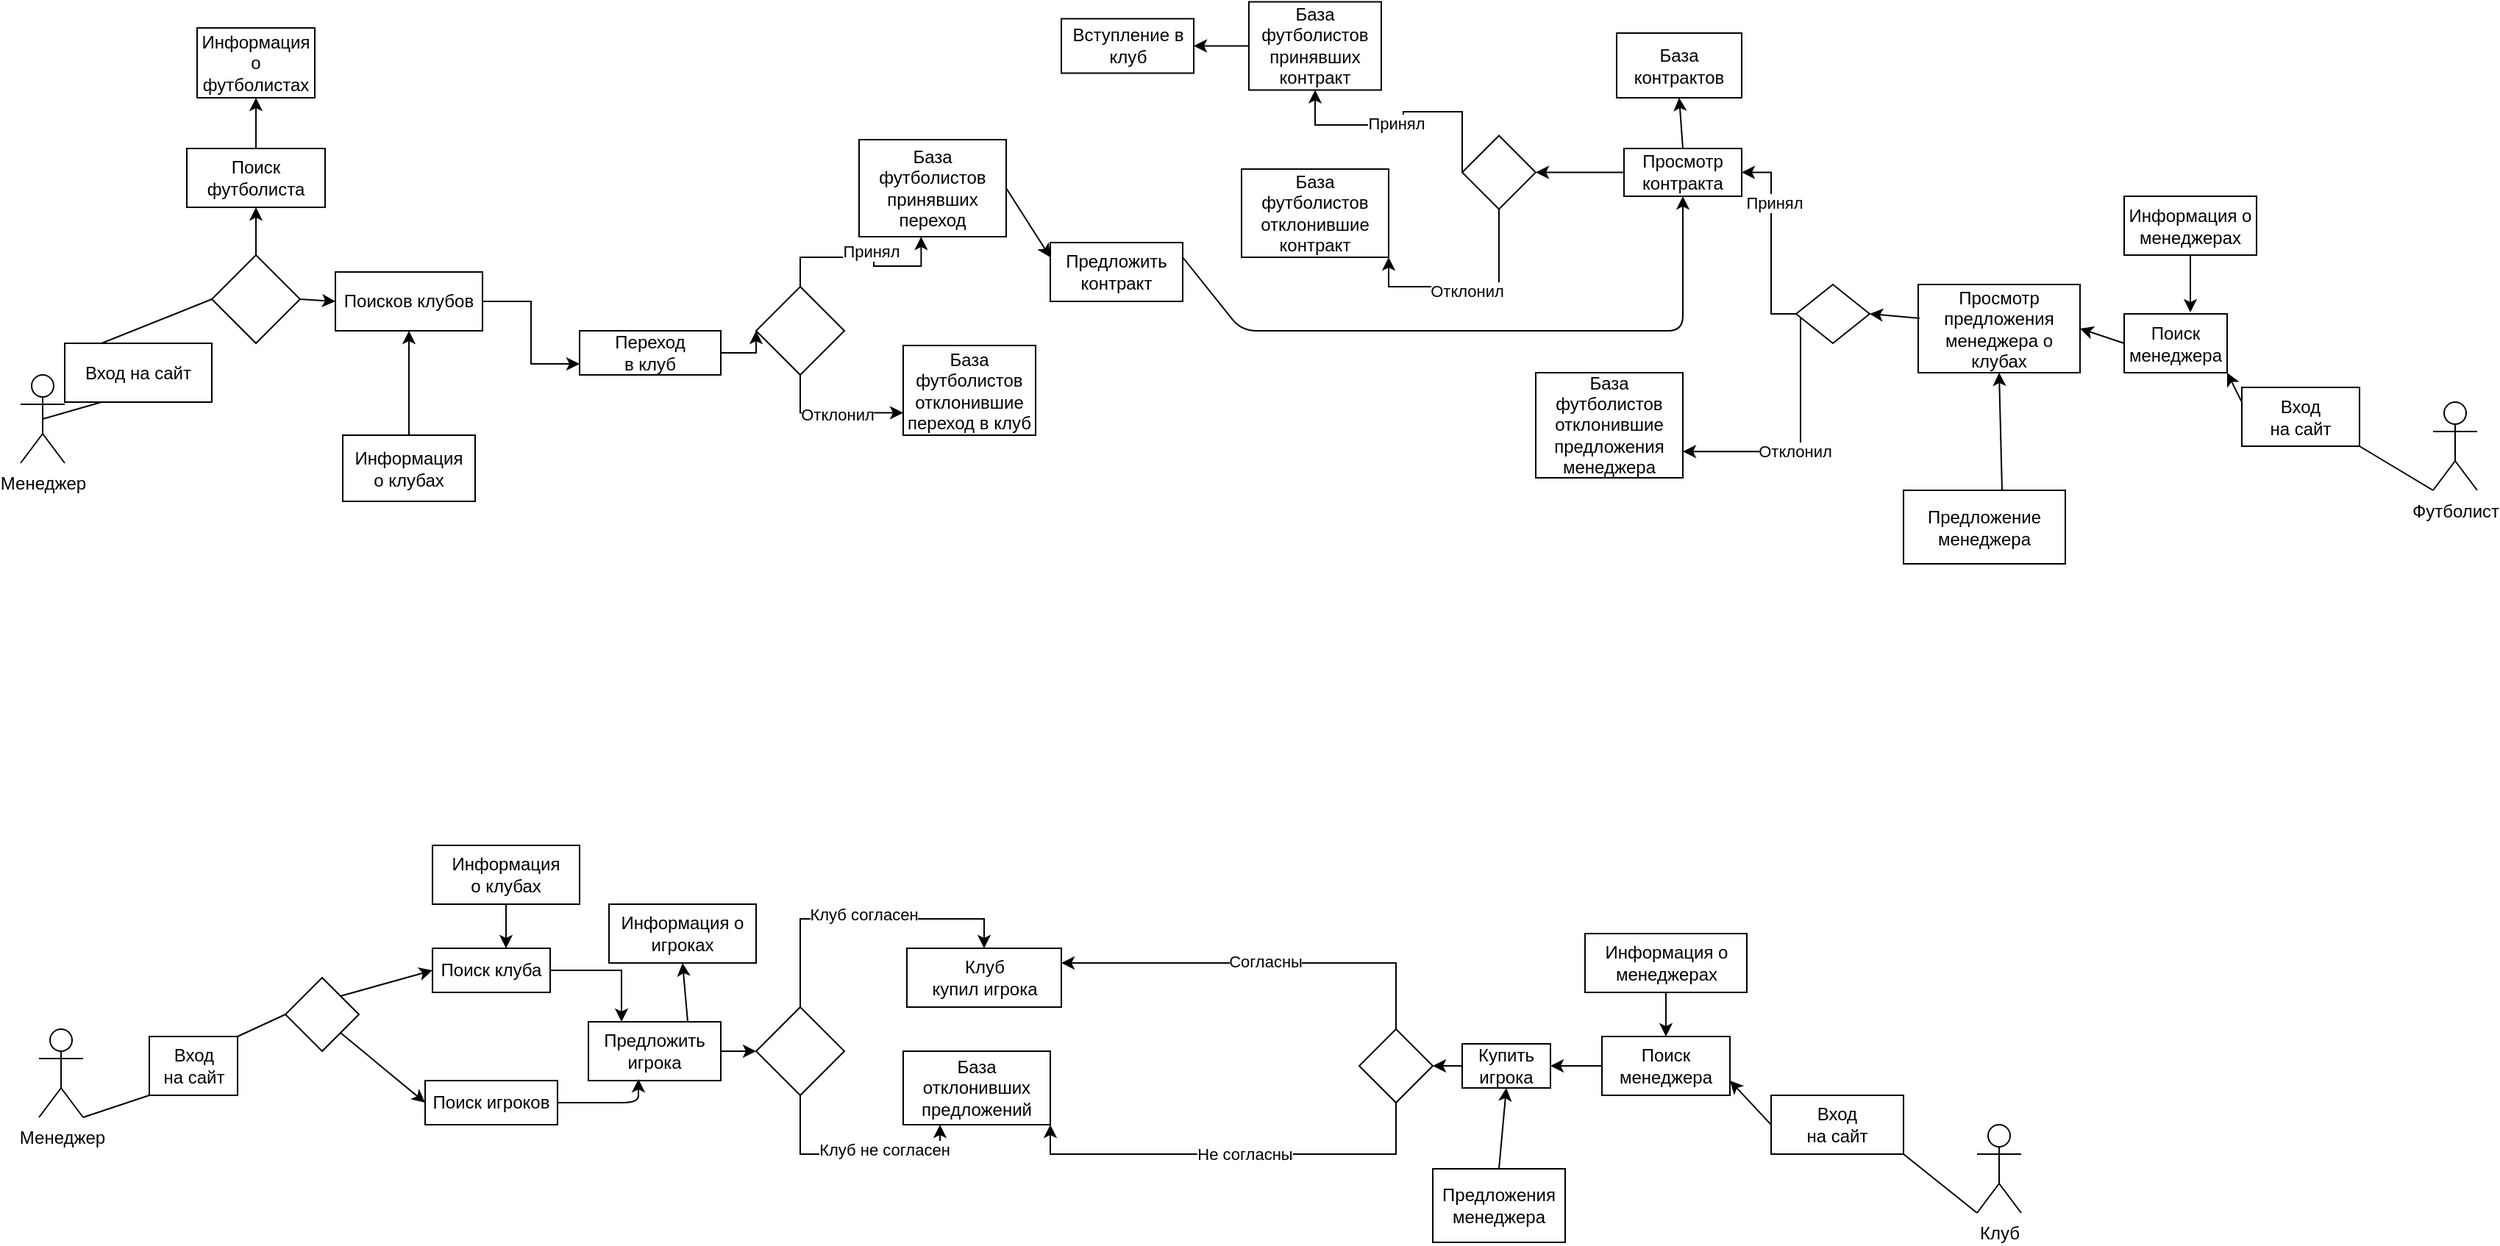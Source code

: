 <mxfile version="15.8.5" type="device" pages="2"><diagram id="Kd6FpQSvc8k47OfT94zk" name="Page-1"><mxGraphModel dx="1422" dy="705" grid="1" gridSize="10" guides="1" tooltips="1" connect="1" arrows="1" fold="1" page="1" pageScale="1" pageWidth="827" pageHeight="1169" math="0" shadow="0"><root><mxCell id="0"/><mxCell id="1" parent="0"/><mxCell id="1BQYp6ZSSE5NvDLDaz_q-97" value="Менеджер&lt;br&gt;" style="shape=umlActor;verticalLabelPosition=bottom;verticalAlign=top;html=1;outlineConnect=0;" parent="1" vertex="1"><mxGeometry x="60" y="270" width="30" height="60" as="geometry"/></mxCell><mxCell id="1BQYp6ZSSE5NvDLDaz_q-98" value="Вход на сайт" style="rounded=0;whiteSpace=wrap;html=1;" parent="1" vertex="1"><mxGeometry x="90" y="248.5" width="100" height="40" as="geometry"/></mxCell><mxCell id="1BQYp6ZSSE5NvDLDaz_q-99" value="Поиск&lt;br&gt;футболиста" style="rounded=0;whiteSpace=wrap;html=1;" parent="1" vertex="1"><mxGeometry x="173" y="116" width="94" height="40" as="geometry"/></mxCell><mxCell id="1BQYp6ZSSE5NvDLDaz_q-100" value="" style="endArrow=none;html=1;exitX=0.5;exitY=0.5;exitDx=0;exitDy=0;exitPerimeter=0;entryX=0.25;entryY=1;entryDx=0;entryDy=0;" parent="1" source="1BQYp6ZSSE5NvDLDaz_q-97" target="1BQYp6ZSSE5NvDLDaz_q-98" edge="1"><mxGeometry width="50" height="50" relative="1" as="geometry"><mxPoint x="130" y="360" as="sourcePoint"/><mxPoint x="180" y="310" as="targetPoint"/></mxGeometry></mxCell><mxCell id="1BQYp6ZSSE5NvDLDaz_q-101" value="Информация&lt;br&gt;о футболистах" style="rounded=0;whiteSpace=wrap;html=1;" parent="1" vertex="1"><mxGeometry x="180" y="34" width="80" height="47.5" as="geometry"/></mxCell><mxCell id="1BQYp6ZSSE5NvDLDaz_q-103" style="edgeStyle=orthogonalEdgeStyle;rounded=0;orthogonalLoop=1;jettySize=auto;html=1;exitX=1;exitY=0.5;exitDx=0;exitDy=0;entryX=0;entryY=0.5;entryDx=0;entryDy=0;" parent="1" source="1BQYp6ZSSE5NvDLDaz_q-104" target="1BQYp6ZSSE5NvDLDaz_q-145" edge="1"><mxGeometry relative="1" as="geometry"/></mxCell><mxCell id="1BQYp6ZSSE5NvDLDaz_q-104" value="Переход&lt;br&gt;в клуб" style="rounded=0;whiteSpace=wrap;html=1;" parent="1" vertex="1"><mxGeometry x="440" y="240" width="96" height="30" as="geometry"/></mxCell><mxCell id="1BQYp6ZSSE5NvDLDaz_q-105" style="edgeStyle=orthogonalEdgeStyle;rounded=0;orthogonalLoop=1;jettySize=auto;html=1;entryX=0.5;entryY=1;entryDx=0;entryDy=0;" parent="1" source="1BQYp6ZSSE5NvDLDaz_q-106" target="1BQYp6ZSSE5NvDLDaz_q-138" edge="1"><mxGeometry relative="1" as="geometry"/></mxCell><mxCell id="1BQYp6ZSSE5NvDLDaz_q-106" value="Информация&lt;br&gt;о клубах" style="rounded=0;whiteSpace=wrap;html=1;" parent="1" vertex="1"><mxGeometry x="279" y="311" width="90" height="45" as="geometry"/></mxCell><mxCell id="1BQYp6ZSSE5NvDLDaz_q-107" value="Футболист&lt;br&gt;" style="shape=umlActor;verticalLabelPosition=bottom;verticalAlign=top;html=1;outlineConnect=0;" parent="1" vertex="1"><mxGeometry x="1700" y="288.5" width="30" height="60" as="geometry"/></mxCell><mxCell id="1BQYp6ZSSE5NvDLDaz_q-108" value="Вход&lt;br&gt;на сайт" style="rounded=0;whiteSpace=wrap;html=1;" parent="1" vertex="1"><mxGeometry x="1570" y="278.5" width="80" height="40" as="geometry"/></mxCell><mxCell id="1BQYp6ZSSE5NvDLDaz_q-109" value="Поиск&lt;br&gt;менеджера&lt;br&gt;" style="rounded=0;whiteSpace=wrap;html=1;" parent="1" vertex="1"><mxGeometry x="1490" y="228.5" width="70" height="40" as="geometry"/></mxCell><mxCell id="1BQYp6ZSSE5NvDLDaz_q-110" value="" style="endArrow=none;html=1;entryX=0;entryY=1;entryDx=0;entryDy=0;entryPerimeter=0;exitX=1;exitY=1;exitDx=0;exitDy=0;" parent="1" source="1BQYp6ZSSE5NvDLDaz_q-108" target="1BQYp6ZSSE5NvDLDaz_q-107" edge="1"><mxGeometry width="50" height="50" relative="1" as="geometry"><mxPoint x="1640" y="378.5" as="sourcePoint"/><mxPoint x="1690" y="328.5" as="targetPoint"/></mxGeometry></mxCell><mxCell id="1BQYp6ZSSE5NvDLDaz_q-111" value="Информация о менеджерах&lt;br&gt;" style="rounded=0;whiteSpace=wrap;html=1;" parent="1" vertex="1"><mxGeometry x="1490" y="148.5" width="90" height="40" as="geometry"/></mxCell><mxCell id="1BQYp6ZSSE5NvDLDaz_q-112" value="" style="endArrow=classic;html=1;exitX=0.5;exitY=1;exitDx=0;exitDy=0;entryX=0.643;entryY=-0.025;entryDx=0;entryDy=0;entryPerimeter=0;" parent="1" source="1BQYp6ZSSE5NvDLDaz_q-111" target="1BQYp6ZSSE5NvDLDaz_q-109" edge="1"><mxGeometry width="50" height="50" relative="1" as="geometry"><mxPoint x="1580" y="238.5" as="sourcePoint"/><mxPoint x="1630" y="188.5" as="targetPoint"/></mxGeometry></mxCell><mxCell id="1BQYp6ZSSE5NvDLDaz_q-113" value="Просмотр&lt;br&gt;предложения менеджера о клубах&lt;br&gt;" style="rounded=0;whiteSpace=wrap;html=1;" parent="1" vertex="1"><mxGeometry x="1350" y="208.5" width="110" height="60" as="geometry"/></mxCell><mxCell id="1BQYp6ZSSE5NvDLDaz_q-114" value="" style="endArrow=classic;html=1;entryX=1;entryY=1;entryDx=0;entryDy=0;exitX=0;exitY=0.25;exitDx=0;exitDy=0;" parent="1" source="1BQYp6ZSSE5NvDLDaz_q-108" target="1BQYp6ZSSE5NvDLDaz_q-109" edge="1"><mxGeometry width="50" height="50" relative="1" as="geometry"><mxPoint x="1520" y="338.5" as="sourcePoint"/><mxPoint x="1570" y="288.5" as="targetPoint"/></mxGeometry></mxCell><mxCell id="1BQYp6ZSSE5NvDLDaz_q-115" value="" style="endArrow=classic;html=1;entryX=1;entryY=0.5;entryDx=0;entryDy=0;exitX=0;exitY=0.5;exitDx=0;exitDy=0;" parent="1" source="1BQYp6ZSSE5NvDLDaz_q-109" target="1BQYp6ZSSE5NvDLDaz_q-113" edge="1"><mxGeometry width="50" height="50" relative="1" as="geometry"><mxPoint x="1410" y="348.5" as="sourcePoint"/><mxPoint x="1460" y="298.5" as="targetPoint"/></mxGeometry></mxCell><mxCell id="1BQYp6ZSSE5NvDLDaz_q-117" value="" style="endArrow=classic;html=1;entryX=1;entryY=0.5;entryDx=0;entryDy=0;exitX=0.009;exitY=0.383;exitDx=0;exitDy=0;exitPerimeter=0;" parent="1" source="1BQYp6ZSSE5NvDLDaz_q-113" target="1BQYp6ZSSE5NvDLDaz_q-126" edge="1"><mxGeometry width="50" height="50" relative="1" as="geometry"><mxPoint x="1330" y="338.5" as="sourcePoint"/><mxPoint x="1320" y="228.5" as="targetPoint"/></mxGeometry></mxCell><mxCell id="1BQYp6ZSSE5NvDLDaz_q-118" style="edgeStyle=orthogonalEdgeStyle;rounded=0;orthogonalLoop=1;jettySize=auto;html=1;entryX=1;entryY=0.5;entryDx=0;entryDy=0;" parent="1" source="1BQYp6ZSSE5NvDLDaz_q-119" target="1BQYp6ZSSE5NvDLDaz_q-131" edge="1"><mxGeometry relative="1" as="geometry"/></mxCell><mxCell id="1BQYp6ZSSE5NvDLDaz_q-119" value="Просмотр&lt;br&gt;контракта" style="rounded=0;whiteSpace=wrap;html=1;" parent="1" vertex="1"><mxGeometry x="1150" y="116" width="80" height="32.5" as="geometry"/></mxCell><mxCell id="1BQYp6ZSSE5NvDLDaz_q-121" value="База футболистов отклонившие&lt;br&gt;предложения&lt;br&gt;менеджера" style="rounded=0;whiteSpace=wrap;html=1;" parent="1" vertex="1"><mxGeometry x="1090" y="268.5" width="100" height="71.5" as="geometry"/></mxCell><mxCell id="1BQYp6ZSSE5NvDLDaz_q-122" style="edgeStyle=orthogonalEdgeStyle;rounded=0;orthogonalLoop=1;jettySize=auto;html=1;entryX=1;entryY=0.5;entryDx=0;entryDy=0;" parent="1" source="1BQYp6ZSSE5NvDLDaz_q-126" target="1BQYp6ZSSE5NvDLDaz_q-119" edge="1"><mxGeometry relative="1" as="geometry"><mxPoint x="1280" y="158.5" as="targetPoint"/><Array as="points"><mxPoint x="1250" y="228.5"/><mxPoint x="1250" y="132.5"/></Array></mxGeometry></mxCell><mxCell id="1BQYp6ZSSE5NvDLDaz_q-123" value="Принял" style="edgeLabel;html=1;align=center;verticalAlign=middle;resizable=0;points=[];" parent="1BQYp6ZSSE5NvDLDaz_q-122" vertex="1" connectable="0"><mxGeometry x="0.396" y="-2" relative="1" as="geometry"><mxPoint as="offset"/></mxGeometry></mxCell><mxCell id="1BQYp6ZSSE5NvDLDaz_q-124" style="edgeStyle=orthogonalEdgeStyle;rounded=0;orthogonalLoop=1;jettySize=auto;html=1;entryX=1;entryY=0.75;entryDx=0;entryDy=0;exitX=0;exitY=0.5;exitDx=0;exitDy=0;" parent="1" source="1BQYp6ZSSE5NvDLDaz_q-126" target="1BQYp6ZSSE5NvDLDaz_q-121" edge="1"><mxGeometry relative="1" as="geometry"><Array as="points"><mxPoint x="1270" y="229"/><mxPoint x="1270" y="322"/></Array></mxGeometry></mxCell><mxCell id="1BQYp6ZSSE5NvDLDaz_q-125" value="Отклонил" style="edgeLabel;html=1;align=center;verticalAlign=middle;resizable=0;points=[];" parent="1BQYp6ZSSE5NvDLDaz_q-124" vertex="1" connectable="0"><mxGeometry x="0.139" relative="1" as="geometry"><mxPoint as="offset"/></mxGeometry></mxCell><mxCell id="1BQYp6ZSSE5NvDLDaz_q-126" value="" style="rhombus;whiteSpace=wrap;html=1;" parent="1" vertex="1"><mxGeometry x="1267" y="208.5" width="50" height="40" as="geometry"/></mxCell><mxCell id="1BQYp6ZSSE5NvDLDaz_q-127" style="edgeStyle=orthogonalEdgeStyle;rounded=0;orthogonalLoop=1;jettySize=auto;html=1;entryX=0.5;entryY=1;entryDx=0;entryDy=0;" parent="1" source="1BQYp6ZSSE5NvDLDaz_q-131" target="MPjLE14uqrJh6kyC45T2-15" edge="1"><mxGeometry relative="1" as="geometry"><Array as="points"><mxPoint x="1040" y="91"/><mxPoint x="1000" y="91"/><mxPoint x="1000" y="100"/><mxPoint x="940" y="100"/></Array><mxPoint x="1010" y="130" as="targetPoint"/></mxGeometry></mxCell><mxCell id="1BQYp6ZSSE5NvDLDaz_q-128" value="Принял" style="edgeLabel;html=1;align=center;verticalAlign=middle;resizable=0;points=[];" parent="1BQYp6ZSSE5NvDLDaz_q-127" vertex="1" connectable="0"><mxGeometry x="0.103" y="-1" relative="1" as="geometry"><mxPoint as="offset"/></mxGeometry></mxCell><mxCell id="1BQYp6ZSSE5NvDLDaz_q-129" style="edgeStyle=orthogonalEdgeStyle;rounded=0;orthogonalLoop=1;jettySize=auto;html=1;exitX=0.5;exitY=1;exitDx=0;exitDy=0;entryX=1;entryY=1;entryDx=0;entryDy=0;" parent="1" source="1BQYp6ZSSE5NvDLDaz_q-131" target="1BQYp6ZSSE5NvDLDaz_q-134" edge="1"><mxGeometry relative="1" as="geometry"/></mxCell><mxCell id="1BQYp6ZSSE5NvDLDaz_q-130" value="Отклонил" style="edgeLabel;html=1;align=center;verticalAlign=middle;resizable=0;points=[];" parent="1BQYp6ZSSE5NvDLDaz_q-129" vertex="1" connectable="0"><mxGeometry x="0.015" y="3" relative="1" as="geometry"><mxPoint as="offset"/></mxGeometry></mxCell><mxCell id="1BQYp6ZSSE5NvDLDaz_q-131" value="" style="rhombus;whiteSpace=wrap;html=1;" parent="1" vertex="1"><mxGeometry x="1040" y="107.25" width="50" height="50" as="geometry"/></mxCell><mxCell id="1BQYp6ZSSE5NvDLDaz_q-132" value="Вступление в клуб" style="rounded=0;whiteSpace=wrap;html=1;" parent="1" vertex="1"><mxGeometry x="767.5" y="27.75" width="90" height="37" as="geometry"/></mxCell><mxCell id="1BQYp6ZSSE5NvDLDaz_q-134" value="База футболистов отклонившие&lt;br&gt;контракт" style="rounded=0;whiteSpace=wrap;html=1;" parent="1" vertex="1"><mxGeometry x="890" y="130" width="100" height="60" as="geometry"/></mxCell><mxCell id="1BQYp6ZSSE5NvDLDaz_q-135" value="Предложение менеджера" style="rounded=0;whiteSpace=wrap;html=1;" parent="1" vertex="1"><mxGeometry x="1340" y="348.5" width="110" height="50" as="geometry"/></mxCell><mxCell id="1BQYp6ZSSE5NvDLDaz_q-136" value="" style="endArrow=classic;html=1;entryX=0.5;entryY=1;entryDx=0;entryDy=0;exitX=0.609;exitY=-0.002;exitDx=0;exitDy=0;exitPerimeter=0;" parent="1" source="1BQYp6ZSSE5NvDLDaz_q-135" target="1BQYp6ZSSE5NvDLDaz_q-113" edge="1"><mxGeometry width="50" height="50" relative="1" as="geometry"><mxPoint x="1250" y="518.5" as="sourcePoint"/><mxPoint x="1300" y="468.5" as="targetPoint"/></mxGeometry></mxCell><mxCell id="1BQYp6ZSSE5NvDLDaz_q-137" style="edgeStyle=orthogonalEdgeStyle;rounded=0;orthogonalLoop=1;jettySize=auto;html=1;exitX=1;exitY=0.5;exitDx=0;exitDy=0;entryX=0;entryY=0.75;entryDx=0;entryDy=0;" parent="1" source="1BQYp6ZSSE5NvDLDaz_q-138" target="1BQYp6ZSSE5NvDLDaz_q-104" edge="1"><mxGeometry relative="1" as="geometry"/></mxCell><mxCell id="1BQYp6ZSSE5NvDLDaz_q-138" value="Поисков клубов" style="rounded=0;whiteSpace=wrap;html=1;" parent="1" vertex="1"><mxGeometry x="274" y="200" width="100" height="40" as="geometry"/></mxCell><mxCell id="1BQYp6ZSSE5NvDLDaz_q-141" style="edgeStyle=orthogonalEdgeStyle;rounded=0;orthogonalLoop=1;jettySize=auto;html=1;exitX=0.5;exitY=1;exitDx=0;exitDy=0;entryX=0;entryY=0.75;entryDx=0;entryDy=0;" parent="1" source="1BQYp6ZSSE5NvDLDaz_q-145" target="1BQYp6ZSSE5NvDLDaz_q-148" edge="1"><mxGeometry relative="1" as="geometry"/></mxCell><mxCell id="1BQYp6ZSSE5NvDLDaz_q-142" value="Отклонил" style="edgeLabel;html=1;align=center;verticalAlign=middle;resizable=0;points=[];" parent="1BQYp6ZSSE5NvDLDaz_q-141" vertex="1" connectable="0"><mxGeometry x="0.065" y="-1" relative="1" as="geometry"><mxPoint as="offset"/></mxGeometry></mxCell><mxCell id="1BQYp6ZSSE5NvDLDaz_q-143" style="edgeStyle=orthogonalEdgeStyle;rounded=0;orthogonalLoop=1;jettySize=auto;html=1;exitX=0.5;exitY=0;exitDx=0;exitDy=0;entryX=0.422;entryY=1;entryDx=0;entryDy=0;entryPerimeter=0;" parent="1" source="1BQYp6ZSSE5NvDLDaz_q-145" target="MPjLE14uqrJh6kyC45T2-13" edge="1"><mxGeometry relative="1" as="geometry"><mxPoint x="660" y="179" as="targetPoint"/></mxGeometry></mxCell><mxCell id="1BQYp6ZSSE5NvDLDaz_q-144" value="Принял" style="edgeLabel;html=1;align=center;verticalAlign=middle;resizable=0;points=[];" parent="1BQYp6ZSSE5NvDLDaz_q-143" vertex="1" connectable="0"><mxGeometry x="0.06" y="4" relative="1" as="geometry"><mxPoint as="offset"/></mxGeometry></mxCell><mxCell id="1BQYp6ZSSE5NvDLDaz_q-145" value="" style="rhombus;whiteSpace=wrap;html=1;" parent="1" vertex="1"><mxGeometry x="560" y="210" width="60" height="60" as="geometry"/></mxCell><mxCell id="1BQYp6ZSSE5NvDLDaz_q-146" value="Предложить&lt;br&gt;контракт" style="rounded=0;whiteSpace=wrap;html=1;" parent="1" vertex="1"><mxGeometry x="760" y="180" width="90" height="40" as="geometry"/></mxCell><mxCell id="1BQYp6ZSSE5NvDLDaz_q-148" value="База футболистов отклонившие&lt;br&gt;переход в клуб" style="rounded=0;whiteSpace=wrap;html=1;" parent="1" vertex="1"><mxGeometry x="660" y="250" width="90" height="61" as="geometry"/></mxCell><mxCell id="1BQYp6ZSSE5NvDLDaz_q-151" value="" style="endArrow=classic;html=1;exitX=1;exitY=0.25;exitDx=0;exitDy=0;entryX=0.5;entryY=1;entryDx=0;entryDy=0;" parent="1" source="1BQYp6ZSSE5NvDLDaz_q-146" target="1BQYp6ZSSE5NvDLDaz_q-119" edge="1"><mxGeometry width="50" height="50" relative="1" as="geometry"><mxPoint x="800" y="270" as="sourcePoint"/><mxPoint x="1180" y="160" as="targetPoint"/><Array as="points"><mxPoint x="890" y="240"/><mxPoint x="1050" y="240"/><mxPoint x="1190" y="240"/></Array></mxGeometry></mxCell><mxCell id="1BQYp6ZSSE5NvDLDaz_q-152" value="Клуб" style="shape=umlActor;verticalLabelPosition=bottom;verticalAlign=top;html=1;outlineConnect=0;" parent="1" vertex="1"><mxGeometry x="1390" y="780" width="30" height="60" as="geometry"/></mxCell><mxCell id="1BQYp6ZSSE5NvDLDaz_q-153" value="Вход&lt;br&gt;на сайт" style="rounded=0;whiteSpace=wrap;html=1;" parent="1" vertex="1"><mxGeometry x="1250" y="760" width="90" height="40" as="geometry"/></mxCell><mxCell id="1BQYp6ZSSE5NvDLDaz_q-154" style="edgeStyle=orthogonalEdgeStyle;rounded=0;orthogonalLoop=1;jettySize=auto;html=1;exitX=0;exitY=0.5;exitDx=0;exitDy=0;entryX=1;entryY=0.5;entryDx=0;entryDy=0;" parent="1" source="1BQYp6ZSSE5NvDLDaz_q-155" target="1BQYp6ZSSE5NvDLDaz_q-184" edge="1"><mxGeometry relative="1" as="geometry"/></mxCell><mxCell id="1BQYp6ZSSE5NvDLDaz_q-155" value="Поиск&lt;br&gt;менеджера" style="rounded=0;whiteSpace=wrap;html=1;" parent="1" vertex="1"><mxGeometry x="1135" y="720" width="87" height="40" as="geometry"/></mxCell><mxCell id="1BQYp6ZSSE5NvDLDaz_q-156" value="" style="endArrow=classic;html=1;entryX=1;entryY=0.75;entryDx=0;entryDy=0;exitX=0;exitY=0.5;exitDx=0;exitDy=0;" parent="1" source="1BQYp6ZSSE5NvDLDaz_q-153" target="1BQYp6ZSSE5NvDLDaz_q-155" edge="1"><mxGeometry width="50" height="50" relative="1" as="geometry"><mxPoint x="1190" y="820" as="sourcePoint"/><mxPoint x="1240" y="770" as="targetPoint"/></mxGeometry></mxCell><mxCell id="1BQYp6ZSSE5NvDLDaz_q-157" value="" style="endArrow=none;html=1;entryX=1;entryY=1;entryDx=0;entryDy=0;exitX=0;exitY=1;exitDx=0;exitDy=0;exitPerimeter=0;" parent="1" source="1BQYp6ZSSE5NvDLDaz_q-152" target="1BQYp6ZSSE5NvDLDaz_q-153" edge="1"><mxGeometry width="50" height="50" relative="1" as="geometry"><mxPoint x="1290" y="870" as="sourcePoint"/><mxPoint x="1340" y="820" as="targetPoint"/></mxGeometry></mxCell><mxCell id="1BQYp6ZSSE5NvDLDaz_q-158" style="edgeStyle=orthogonalEdgeStyle;rounded=0;orthogonalLoop=1;jettySize=auto;html=1;exitX=0.5;exitY=1;exitDx=0;exitDy=0;entryX=0.5;entryY=0;entryDx=0;entryDy=0;" parent="1" source="1BQYp6ZSSE5NvDLDaz_q-159" target="1BQYp6ZSSE5NvDLDaz_q-155" edge="1"><mxGeometry relative="1" as="geometry"/></mxCell><mxCell id="1BQYp6ZSSE5NvDLDaz_q-159" value="Информация о менеджерах" style="rounded=0;whiteSpace=wrap;html=1;" parent="1" vertex="1"><mxGeometry x="1123.5" y="650" width="110" height="40" as="geometry"/></mxCell><mxCell id="1BQYp6ZSSE5NvDLDaz_q-160" value="Менеджер" style="shape=umlActor;verticalLabelPosition=bottom;verticalAlign=top;html=1;outlineConnect=0;" parent="1" vertex="1"><mxGeometry x="72.5" y="715" width="30" height="60" as="geometry"/></mxCell><mxCell id="1BQYp6ZSSE5NvDLDaz_q-163" value="Вход&lt;br&gt;на сайт" style="rounded=0;whiteSpace=wrap;html=1;" parent="1" vertex="1"><mxGeometry x="147.5" y="720" width="60" height="40" as="geometry"/></mxCell><mxCell id="1BQYp6ZSSE5NvDLDaz_q-164" value="" style="endArrow=none;html=1;entryX=0;entryY=1;entryDx=0;entryDy=0;exitX=1;exitY=1;exitDx=0;exitDy=0;exitPerimeter=0;" parent="1" source="1BQYp6ZSSE5NvDLDaz_q-160" target="1BQYp6ZSSE5NvDLDaz_q-163" edge="1"><mxGeometry width="50" height="50" relative="1" as="geometry"><mxPoint x="217.5" y="800" as="sourcePoint"/><mxPoint x="267.5" y="750" as="targetPoint"/></mxGeometry></mxCell><mxCell id="1BQYp6ZSSE5NvDLDaz_q-165" style="edgeStyle=orthogonalEdgeStyle;rounded=0;orthogonalLoop=1;jettySize=auto;html=1;exitX=1;exitY=0.5;exitDx=0;exitDy=0;entryX=0.25;entryY=0;entryDx=0;entryDy=0;" parent="1" source="1BQYp6ZSSE5NvDLDaz_q-166" target="1BQYp6ZSSE5NvDLDaz_q-173" edge="1"><mxGeometry relative="1" as="geometry"/></mxCell><mxCell id="1BQYp6ZSSE5NvDLDaz_q-166" value="Поиск клуба" style="rounded=0;whiteSpace=wrap;html=1;" parent="1" vertex="1"><mxGeometry x="340" y="660" width="80" height="30" as="geometry"/></mxCell><mxCell id="1BQYp6ZSSE5NvDLDaz_q-167" style="edgeStyle=orthogonalEdgeStyle;rounded=0;orthogonalLoop=1;jettySize=auto;html=1;entryX=0.625;entryY=0;entryDx=0;entryDy=0;entryPerimeter=0;" parent="1" source="1BQYp6ZSSE5NvDLDaz_q-168" target="1BQYp6ZSSE5NvDLDaz_q-166" edge="1"><mxGeometry relative="1" as="geometry"/></mxCell><mxCell id="1BQYp6ZSSE5NvDLDaz_q-168" value="Информация&lt;br&gt;о клубах&lt;br&gt;" style="rounded=0;whiteSpace=wrap;html=1;" parent="1" vertex="1"><mxGeometry x="340" y="590" width="100" height="40" as="geometry"/></mxCell><mxCell id="1BQYp6ZSSE5NvDLDaz_q-169" value="Поиск игроков" style="rounded=0;whiteSpace=wrap;html=1;" parent="1" vertex="1"><mxGeometry x="335" y="750" width="90" height="30" as="geometry"/></mxCell><mxCell id="1BQYp6ZSSE5NvDLDaz_q-172" style="edgeStyle=orthogonalEdgeStyle;rounded=0;orthogonalLoop=1;jettySize=auto;html=1;entryX=0;entryY=0.5;entryDx=0;entryDy=0;" parent="1" source="1BQYp6ZSSE5NvDLDaz_q-173" target="1BQYp6ZSSE5NvDLDaz_q-179" edge="1"><mxGeometry relative="1" as="geometry"/></mxCell><mxCell id="1BQYp6ZSSE5NvDLDaz_q-173" value="Предложить игрока" style="rounded=0;whiteSpace=wrap;html=1;" parent="1" vertex="1"><mxGeometry x="446" y="710" width="90" height="40" as="geometry"/></mxCell><mxCell id="1BQYp6ZSSE5NvDLDaz_q-174" value="" style="endArrow=classic;html=1;exitX=1;exitY=0.5;exitDx=0;exitDy=0;entryX=0.378;entryY=0.975;entryDx=0;entryDy=0;entryPerimeter=0;" parent="1" source="1BQYp6ZSSE5NvDLDaz_q-169" target="1BQYp6ZSSE5NvDLDaz_q-173" edge="1"><mxGeometry width="50" height="50" relative="1" as="geometry"><mxPoint x="460" y="820" as="sourcePoint"/><mxPoint x="520" y="765" as="targetPoint"/><Array as="points"><mxPoint x="480" y="765"/></Array></mxGeometry></mxCell><mxCell id="1BQYp6ZSSE5NvDLDaz_q-175" style="edgeStyle=orthogonalEdgeStyle;rounded=0;orthogonalLoop=1;jettySize=auto;html=1;exitX=0.5;exitY=0;exitDx=0;exitDy=0;entryX=0.5;entryY=0;entryDx=0;entryDy=0;" parent="1" source="1BQYp6ZSSE5NvDLDaz_q-179" target="1BQYp6ZSSE5NvDLDaz_q-180" edge="1"><mxGeometry relative="1" as="geometry"/></mxCell><mxCell id="1BQYp6ZSSE5NvDLDaz_q-176" value="Клуб согласен" style="edgeLabel;html=1;align=center;verticalAlign=middle;resizable=0;points=[];" parent="1BQYp6ZSSE5NvDLDaz_q-175" vertex="1" connectable="0"><mxGeometry x="0.005" y="3" relative="1" as="geometry"><mxPoint as="offset"/></mxGeometry></mxCell><mxCell id="1BQYp6ZSSE5NvDLDaz_q-177" style="edgeStyle=orthogonalEdgeStyle;rounded=0;orthogonalLoop=1;jettySize=auto;html=1;exitX=0.5;exitY=1;exitDx=0;exitDy=0;entryX=0.25;entryY=1;entryDx=0;entryDy=0;" parent="1" source="1BQYp6ZSSE5NvDLDaz_q-179" target="1BQYp6ZSSE5NvDLDaz_q-183" edge="1"><mxGeometry relative="1" as="geometry"><Array as="points"><mxPoint x="590" y="800"/><mxPoint x="685" y="800"/></Array></mxGeometry></mxCell><mxCell id="1BQYp6ZSSE5NvDLDaz_q-178" value="Клуб не согласен" style="edgeLabel;html=1;align=center;verticalAlign=middle;resizable=0;points=[];" parent="1BQYp6ZSSE5NvDLDaz_q-177" vertex="1" connectable="0"><mxGeometry x="0.252" y="3" relative="1" as="geometry"><mxPoint as="offset"/></mxGeometry></mxCell><mxCell id="1BQYp6ZSSE5NvDLDaz_q-179" value="" style="rhombus;whiteSpace=wrap;html=1;" parent="1" vertex="1"><mxGeometry x="560" y="700" width="60" height="60" as="geometry"/></mxCell><mxCell id="1BQYp6ZSSE5NvDLDaz_q-180" value="Клуб&lt;br&gt;купил игрока" style="rounded=0;whiteSpace=wrap;html=1;" parent="1" vertex="1"><mxGeometry x="662.5" y="660" width="105" height="40" as="geometry"/></mxCell><mxCell id="1BQYp6ZSSE5NvDLDaz_q-183" value="База отклонивших предложений" style="rounded=0;whiteSpace=wrap;html=1;" parent="1" vertex="1"><mxGeometry x="660" y="730" width="100" height="50" as="geometry"/></mxCell><mxCell id="1BQYp6ZSSE5NvDLDaz_q-184" value="Купить&lt;br&gt;игрока" style="rounded=0;whiteSpace=wrap;html=1;" parent="1" vertex="1"><mxGeometry x="1040" y="725" width="60" height="30" as="geometry"/></mxCell><mxCell id="1BQYp6ZSSE5NvDLDaz_q-185" style="edgeStyle=orthogonalEdgeStyle;rounded=0;orthogonalLoop=1;jettySize=auto;html=1;exitX=0.5;exitY=0;exitDx=0;exitDy=0;entryX=1;entryY=0.25;entryDx=0;entryDy=0;" parent="1" source="1BQYp6ZSSE5NvDLDaz_q-189" target="1BQYp6ZSSE5NvDLDaz_q-180" edge="1"><mxGeometry relative="1" as="geometry"/></mxCell><mxCell id="1BQYp6ZSSE5NvDLDaz_q-186" value="Согласны" style="edgeLabel;html=1;align=center;verticalAlign=middle;resizable=0;points=[];" parent="1BQYp6ZSSE5NvDLDaz_q-185" vertex="1" connectable="0"><mxGeometry x="-0.017" y="-1" relative="1" as="geometry"><mxPoint as="offset"/></mxGeometry></mxCell><mxCell id="1BQYp6ZSSE5NvDLDaz_q-187" style="edgeStyle=orthogonalEdgeStyle;rounded=0;orthogonalLoop=1;jettySize=auto;html=1;exitX=0.5;exitY=1;exitDx=0;exitDy=0;entryX=1;entryY=1;entryDx=0;entryDy=0;" parent="1" source="1BQYp6ZSSE5NvDLDaz_q-189" target="1BQYp6ZSSE5NvDLDaz_q-183" edge="1"><mxGeometry relative="1" as="geometry"/></mxCell><mxCell id="1BQYp6ZSSE5NvDLDaz_q-188" value="Не согласны" style="edgeLabel;html=1;align=center;verticalAlign=middle;resizable=0;points=[];" parent="1BQYp6ZSSE5NvDLDaz_q-187" vertex="1" connectable="0"><mxGeometry x="-0.048" relative="1" as="geometry"><mxPoint as="offset"/></mxGeometry></mxCell><mxCell id="1BQYp6ZSSE5NvDLDaz_q-189" value="" style="rhombus;whiteSpace=wrap;html=1;" parent="1" vertex="1"><mxGeometry x="970" y="715" width="50" height="50" as="geometry"/></mxCell><mxCell id="1BQYp6ZSSE5NvDLDaz_q-190" value="" style="endArrow=classic;html=1;entryX=1;entryY=0.5;entryDx=0;entryDy=0;exitX=0;exitY=0.5;exitDx=0;exitDy=0;" parent="1" source="1BQYp6ZSSE5NvDLDaz_q-184" target="1BQYp6ZSSE5NvDLDaz_q-189" edge="1"><mxGeometry width="50" height="50" relative="1" as="geometry"><mxPoint x="1010" y="850" as="sourcePoint"/><mxPoint x="1060" y="800" as="targetPoint"/></mxGeometry></mxCell><mxCell id="1BQYp6ZSSE5NvDLDaz_q-191" value="Предложения менеджера" style="rounded=0;whiteSpace=wrap;html=1;" parent="1" vertex="1"><mxGeometry x="1020" y="810" width="90" height="50" as="geometry"/></mxCell><mxCell id="1BQYp6ZSSE5NvDLDaz_q-192" value="" style="endArrow=classic;html=1;entryX=0.5;entryY=1;entryDx=0;entryDy=0;exitX=0.5;exitY=0;exitDx=0;exitDy=0;" parent="1" source="1BQYp6ZSSE5NvDLDaz_q-191" target="1BQYp6ZSSE5NvDLDaz_q-184" edge="1"><mxGeometry width="50" height="50" relative="1" as="geometry"><mxPoint x="1060" y="820" as="sourcePoint"/><mxPoint x="1110" y="770" as="targetPoint"/></mxGeometry></mxCell><mxCell id="MPjLE14uqrJh6kyC45T2-1" value="" style="rhombus;whiteSpace=wrap;html=1;" vertex="1" parent="1"><mxGeometry x="190" y="188.5" width="60" height="60" as="geometry"/></mxCell><mxCell id="MPjLE14uqrJh6kyC45T2-2" value="" style="endArrow=none;html=1;rounded=0;entryX=0;entryY=0.5;entryDx=0;entryDy=0;exitX=0.25;exitY=0;exitDx=0;exitDy=0;" edge="1" parent="1" source="1BQYp6ZSSE5NvDLDaz_q-98" target="MPjLE14uqrJh6kyC45T2-1"><mxGeometry width="50" height="50" relative="1" as="geometry"><mxPoint x="120" y="250" as="sourcePoint"/><mxPoint x="170" y="200" as="targetPoint"/></mxGeometry></mxCell><mxCell id="MPjLE14uqrJh6kyC45T2-4" value="" style="endArrow=classic;html=1;rounded=0;entryX=0.5;entryY=1;entryDx=0;entryDy=0;exitX=0.5;exitY=0;exitDx=0;exitDy=0;" edge="1" parent="1" source="MPjLE14uqrJh6kyC45T2-1" target="1BQYp6ZSSE5NvDLDaz_q-99"><mxGeometry width="50" height="50" relative="1" as="geometry"><mxPoint x="150" y="220" as="sourcePoint"/><mxPoint x="200" y="170" as="targetPoint"/></mxGeometry></mxCell><mxCell id="MPjLE14uqrJh6kyC45T2-5" value="" style="endArrow=classic;html=1;rounded=0;entryX=0.5;entryY=1;entryDx=0;entryDy=0;exitX=0.5;exitY=0;exitDx=0;exitDy=0;" edge="1" parent="1" source="1BQYp6ZSSE5NvDLDaz_q-99" target="1BQYp6ZSSE5NvDLDaz_q-101"><mxGeometry width="50" height="50" relative="1" as="geometry"><mxPoint x="90" y="180" as="sourcePoint"/><mxPoint x="140" y="130" as="targetPoint"/></mxGeometry></mxCell><mxCell id="MPjLE14uqrJh6kyC45T2-6" value="" style="endArrow=classic;html=1;rounded=0;entryX=0;entryY=0.5;entryDx=0;entryDy=0;exitX=1;exitY=0.5;exitDx=0;exitDy=0;" edge="1" parent="1" source="MPjLE14uqrJh6kyC45T2-1" target="1BQYp6ZSSE5NvDLDaz_q-138"><mxGeometry width="50" height="50" relative="1" as="geometry"><mxPoint x="200" y="340" as="sourcePoint"/><mxPoint x="250" y="290" as="targetPoint"/></mxGeometry></mxCell><mxCell id="MPjLE14uqrJh6kyC45T2-8" value="" style="rhombus;whiteSpace=wrap;html=1;" vertex="1" parent="1"><mxGeometry x="240" y="680" width="50" height="50" as="geometry"/></mxCell><mxCell id="MPjLE14uqrJh6kyC45T2-10" value="" style="endArrow=none;html=1;rounded=0;entryX=0;entryY=0.5;entryDx=0;entryDy=0;exitX=1;exitY=0;exitDx=0;exitDy=0;" edge="1" parent="1" source="1BQYp6ZSSE5NvDLDaz_q-163" target="MPjLE14uqrJh6kyC45T2-8"><mxGeometry width="50" height="50" relative="1" as="geometry"><mxPoint x="210" y="850" as="sourcePoint"/><mxPoint x="260" y="800" as="targetPoint"/></mxGeometry></mxCell><mxCell id="MPjLE14uqrJh6kyC45T2-11" value="" style="endArrow=classic;html=1;rounded=0;entryX=0;entryY=0.5;entryDx=0;entryDy=0;exitX=1;exitY=0;exitDx=0;exitDy=0;" edge="1" parent="1" source="MPjLE14uqrJh6kyC45T2-8" target="1BQYp6ZSSE5NvDLDaz_q-166"><mxGeometry width="50" height="50" relative="1" as="geometry"><mxPoint x="270" y="820" as="sourcePoint"/><mxPoint x="320" y="770" as="targetPoint"/></mxGeometry></mxCell><mxCell id="MPjLE14uqrJh6kyC45T2-12" value="" style="endArrow=classic;html=1;rounded=0;exitX=1;exitY=1;exitDx=0;exitDy=0;entryX=0;entryY=0.5;entryDx=0;entryDy=0;" edge="1" parent="1" source="MPjLE14uqrJh6kyC45T2-8" target="1BQYp6ZSSE5NvDLDaz_q-169"><mxGeometry width="50" height="50" relative="1" as="geometry"><mxPoint x="270" y="830" as="sourcePoint"/><mxPoint x="320" y="780" as="targetPoint"/></mxGeometry></mxCell><mxCell id="MPjLE14uqrJh6kyC45T2-13" value="База футболистов&lt;br&gt;принявших переход" style="rounded=0;whiteSpace=wrap;html=1;" vertex="1" parent="1"><mxGeometry x="630" y="110" width="100" height="66" as="geometry"/></mxCell><mxCell id="MPjLE14uqrJh6kyC45T2-14" value="" style="endArrow=classic;html=1;rounded=0;exitX=1;exitY=0.5;exitDx=0;exitDy=0;entryX=0;entryY=0.25;entryDx=0;entryDy=0;" edge="1" parent="1" source="MPjLE14uqrJh6kyC45T2-13" target="1BQYp6ZSSE5NvDLDaz_q-146"><mxGeometry width="50" height="50" relative="1" as="geometry"><mxPoint x="710" y="260" as="sourcePoint"/><mxPoint x="760" y="210" as="targetPoint"/></mxGeometry></mxCell><mxCell id="MPjLE14uqrJh6kyC45T2-15" value="База футболистов&lt;br&gt;принявших контракт" style="rounded=0;whiteSpace=wrap;html=1;" vertex="1" parent="1"><mxGeometry x="895" y="16.25" width="90" height="60" as="geometry"/></mxCell><mxCell id="MPjLE14uqrJh6kyC45T2-16" value="" style="endArrow=classic;html=1;rounded=0;entryX=1;entryY=0.5;entryDx=0;entryDy=0;exitX=0;exitY=0.5;exitDx=0;exitDy=0;" edge="1" parent="1" source="MPjLE14uqrJh6kyC45T2-15" target="1BQYp6ZSSE5NvDLDaz_q-132"><mxGeometry width="50" height="50" relative="1" as="geometry"><mxPoint x="850" y="120" as="sourcePoint"/><mxPoint x="900" y="70" as="targetPoint"/></mxGeometry></mxCell><mxCell id="MPjLE14uqrJh6kyC45T2-19" value="База &lt;br&gt;контрактов" style="rounded=0;whiteSpace=wrap;html=1;" vertex="1" parent="1"><mxGeometry x="1145" y="37.5" width="85" height="44" as="geometry"/></mxCell><mxCell id="MPjLE14uqrJh6kyC45T2-22" value="" style="endArrow=classic;html=1;rounded=0;entryX=0.5;entryY=1;entryDx=0;entryDy=0;exitX=0.5;exitY=0;exitDx=0;exitDy=0;" edge="1" parent="1" source="1BQYp6ZSSE5NvDLDaz_q-119" target="MPjLE14uqrJh6kyC45T2-19"><mxGeometry width="50" height="50" relative="1" as="geometry"><mxPoint x="1260" y="120" as="sourcePoint"/><mxPoint x="1310" y="70" as="targetPoint"/></mxGeometry></mxCell><mxCell id="MPjLE14uqrJh6kyC45T2-23" value="Информация о игроках" style="rounded=0;whiteSpace=wrap;html=1;" vertex="1" parent="1"><mxGeometry x="460" y="630" width="100" height="40" as="geometry"/></mxCell><mxCell id="MPjLE14uqrJh6kyC45T2-25" value="" style="endArrow=classic;html=1;rounded=0;entryX=0.5;entryY=1;entryDx=0;entryDy=0;exitX=0.75;exitY=0;exitDx=0;exitDy=0;" edge="1" parent="1" source="1BQYp6ZSSE5NvDLDaz_q-173" target="MPjLE14uqrJh6kyC45T2-23"><mxGeometry width="50" height="50" relative="1" as="geometry"><mxPoint x="470" y="880" as="sourcePoint"/><mxPoint x="520" y="830" as="targetPoint"/></mxGeometry></mxCell></root></mxGraphModel></diagram><diagram id="YNnsitJKoAOdhkjL2KWa" name="Страница 2"><mxGraphModel dx="1422" dy="762" grid="1" gridSize="10" guides="1" tooltips="1" connect="1" arrows="1" fold="1" page="1" pageScale="1" pageWidth="827" pageHeight="1169" math="0" shadow="0"><root><mxCell id="dPs6hi2fVfDCdp-sgBQ2-0"/><mxCell id="dPs6hi2fVfDCdp-sgBQ2-1" parent="dPs6hi2fVfDCdp-sgBQ2-0"/><mxCell id="dPs6hi2fVfDCdp-sgBQ2-54" value="" style="endArrow=classic;html=1;" edge="1" parent="dPs6hi2fVfDCdp-sgBQ2-1" source="dPs6hi2fVfDCdp-sgBQ2-36"><mxGeometry width="50" height="50" relative="1" as="geometry"><mxPoint x="630" y="330" as="sourcePoint"/><mxPoint x="367.688" y="585" as="targetPoint"/><Array as="points"><mxPoint x="880" y="610"/><mxPoint x="368" y="610"/></Array></mxGeometry></mxCell><mxCell id="dPs6hi2fVfDCdp-sgBQ2-55" value="" style="endArrow=classic;html=1;exitX=0;exitY=0.5;exitDx=0;exitDy=0;entryX=0.5;entryY=1;entryDx=0;entryDy=0;jumpStyle=arc;jumpSize=10;" edge="1" parent="dPs6hi2fVfDCdp-sgBQ2-1" source="dPs6hi2fVfDCdp-sgBQ2-41"><mxGeometry width="50" height="50" relative="1" as="geometry"><mxPoint x="630" y="320" as="sourcePoint"/><mxPoint x="367.5" y="585" as="targetPoint"/><Array as="points"><mxPoint x="780" y="320"/><mxPoint x="780" y="640"/><mxPoint x="368" y="640"/></Array></mxGeometry></mxCell><mxCell id="dPs6hi2fVfDCdp-sgBQ2-63" value="Actor" style="shape=umlActor;verticalLabelPosition=bottom;verticalAlign=top;html=1;outlineConnect=0;" vertex="1" parent="dPs6hi2fVfDCdp-sgBQ2-1"><mxGeometry x="50" y="280" width="30" height="60" as="geometry"/></mxCell></root></mxGraphModel></diagram></mxfile>